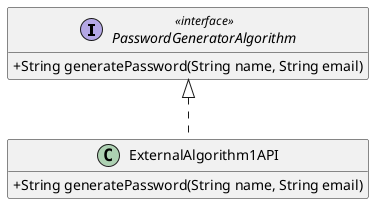 @startuml

skinparam classAttributeIconSize 0
hide attributes

interface PasswordGeneratorAlgorithm << interface >>
{
 +String generatePassword(String name, String email)
}


class ExternalAlgorithm1API
{
    +String generatePassword(String name, String email)
}

PasswordGeneratorAlgorithm <|.. ExternalAlgorithm1API

@enduml